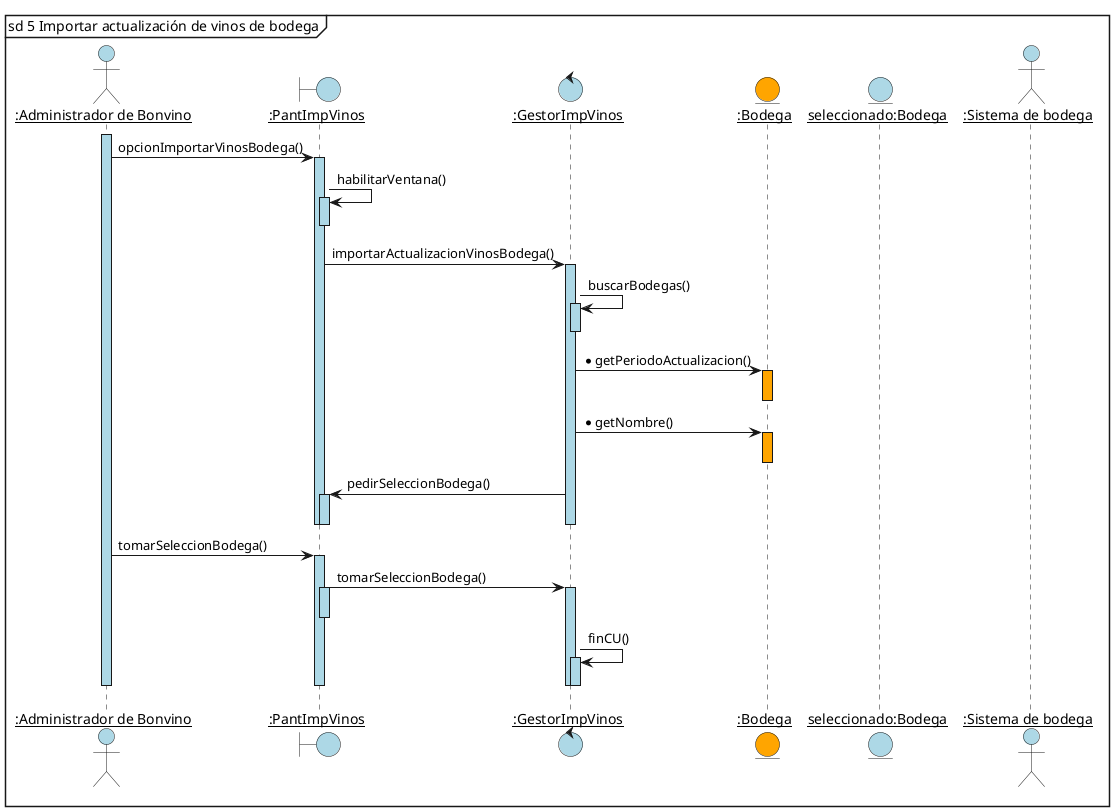 @startuml principal
skinparam sequenceParticipant underline
mainframe sd 5 Importar actualización de vinos de bodega
    actor ":Administrador de Bonvino" as AB #LightBlue
    boundary ":PantImpVinos" as pantalla #LightBlue
    control ":GestorImpVinos" as controlador #LightBlue
    entity ":Bodega" as bodegas #Orange
    entity "seleccionado:Bodega" as objeto #LightBlue
    actor ":Sistema de bodega" as sisBod #LightBlue

    activate AB #LightBlue

        AB -> pantalla :  opcionImportarVinosBodega()
        activate pantalla #LightBlue

            pantalla -> pantalla : habilitarVentana()
            activate pantalla #LightBlue 
            deactivate pantalla 

            pantalla -> controlador : importarActualizacionVinosBodega()
            activate controlador #LightBlue

                controlador -> controlador : buscarBodegas()
                activate controlador #LightBlue
                deactivate controlador

                controlador -> bodegas : *getPeriodoActualizacion()
                activate bodegas #Orange
                deactivate bodegas

                controlador -> bodegas : *getNombre()
                activate bodegas #Orange
                deactivate bodegas

                controlador -> pantalla : pedirSeleccionBodega()
                activate pantalla #LightBlue
                deactivate pantalla
            deactivate controlador
        deactivate pantalla
    
        AB -> pantalla : tomarSeleccionBodega()
        activate pantalla #LightBlue
            pantalla -> controlador : tomarSeleccionBodega()
            activate controlador #LightBlue
                activate pantalla #LightBlue
                deactivate pantalla
                controlador -> controlador : finCU()
                activate controlador #LightBlue
                deactivate controlador
            deactivate controlador
        deactivate pantalla
    deactivate AB
@enduml